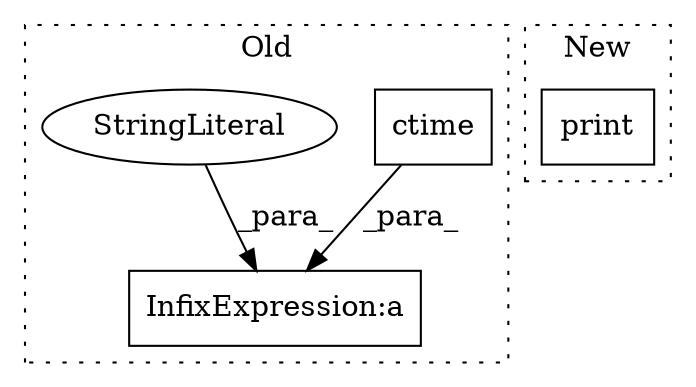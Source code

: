 digraph G {
subgraph cluster0 {
1 [label="ctime" a="32" s="6686,6703" l="6,1" shape="box"];
3 [label="InfixExpression:a" a="27" s="6704" l="3" shape="box"];
4 [label="StringLiteral" a="45" s="6707" l="35" shape="ellipse"];
label = "Old";
style="dotted";
}
subgraph cluster1 {
2 [label="print" a="32" s="5701,5773" l="6,1" shape="box"];
label = "New";
style="dotted";
}
1 -> 3 [label="_para_"];
4 -> 3 [label="_para_"];
}